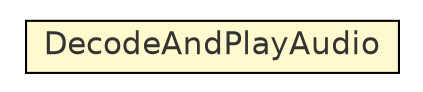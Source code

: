 #!/usr/local/bin/dot
#
# Class diagram 
# Generated by UmlGraph version 4.8 (http://www.spinellis.gr/sw/umlgraph)
#

digraph G {
	edge [fontname="Helvetica",fontsize=10,labelfontname="Helvetica",labelfontsize=10];
	node [fontname="Helvetica",fontsize=10,shape=plaintext];
	rankdir=LR;
	ranksep=1;
	// com.xuggle.mediatool.demos.DecodeAndPlayAudio
	c16796 [label=<<table border="0" cellborder="1" cellspacing="0" cellpadding="2" port="p" bgcolor="lemonChiffon" href="./DecodeAndPlayAudio.html">
		<tr><td><table border="0" cellspacing="0" cellpadding="1">
			<tr><td> DecodeAndPlayAudio </td></tr>
		</table></td></tr>
		</table>>, fontname="Helvetica", fontcolor="grey20", fontsize=15.0];
}

